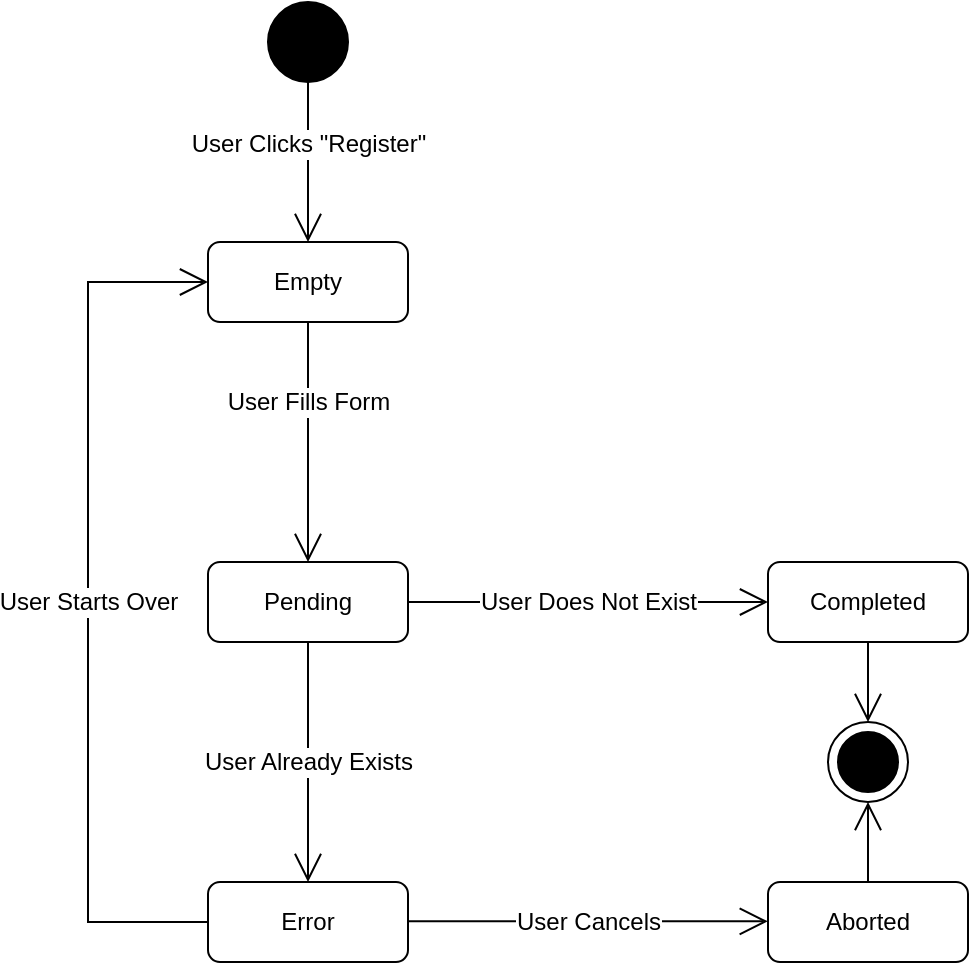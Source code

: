 <mxfile>
    <diagram id="pnjYEdLZYYBWFfkv9bqL" name="Page-1">
        <mxGraphModel dx="708" dy="532" grid="1" gridSize="10" guides="1" tooltips="1" connect="1" arrows="1" fold="1" page="1" pageScale="1" pageWidth="827" pageHeight="1169" math="0" shadow="0">
            <root>
                <mxCell id="0"/>
                <mxCell id="1" parent="0"/>
                <mxCell id="4" value="" style="shape=ellipse;html=1;fillColor=#000000;fontSize=18;fontColor=#000000;strokeColor=#000000;" vertex="1" parent="1">
                    <mxGeometry x="280" width="40" height="40" as="geometry"/>
                </mxCell>
                <mxCell id="5" value="" style="shape=mxgraph.sysml.actFinal;html=1;verticalLabelPosition=bottom;labelBackgroundColor=#ffffff;verticalAlign=top;fontColor=#000000;fillColor=#FFFFFF;strokeColor=#000000;" vertex="1" parent="1">
                    <mxGeometry x="560" y="360" width="40" height="40" as="geometry"/>
                </mxCell>
                <mxCell id="6" value="Pending" style="shape=rect;rounded=1;html=1;whiteSpace=wrap;align=center;fontColor=#000000;fillColor=#ffffff;strokeColor=#000000;" vertex="1" parent="1">
                    <mxGeometry x="250" y="280" width="100" height="40" as="geometry"/>
                </mxCell>
                <mxCell id="7" value="" style="edgeStyle=elbowEdgeStyle;html=1;elbow=horizontal;align=right;verticalAlign=bottom;rounded=0;labelBackgroundColor=none;endArrow=open;endSize=12;exitX=0.5;exitY=1;fontColor=#000000;strokeColor=#000000;entryX=0.5;entryY=0;entryDx=0;entryDy=0;" edge="1" parent="1" source="6" target="12">
                    <mxGeometry relative="1" as="geometry">
                        <mxPoint x="299.5" y="340" as="sourcePoint"/>
                        <mxPoint x="300" y="400" as="targetPoint"/>
                        <Array as="points"/>
                    </mxGeometry>
                </mxCell>
                <mxCell id="8" value="User Already Exists" style="text;html=1;resizable=0;points=[];align=center;verticalAlign=middle;labelBackgroundColor=#ffffff;fontColor=#000000;" vertex="1" connectable="0" parent="7">
                    <mxGeometry y="-9" relative="1" as="geometry">
                        <mxPoint x="9" as="offset"/>
                    </mxGeometry>
                </mxCell>
                <mxCell id="24" style="edgeStyle=elbowEdgeStyle;html=1;elbow=horizontal;align=right;verticalAlign=bottom;rounded=0;labelBackgroundColor=none;endArrow=open;endSize=12;exitX=0;exitY=0.5;fontColor=#000000;strokeColor=#000000;exitDx=0;exitDy=0;entryX=0;entryY=0.5;entryDx=0;entryDy=0;" edge="1" parent="1" source="12" target="18">
                    <mxGeometry relative="1" as="geometry">
                        <Array as="points">
                            <mxPoint x="190" y="310"/>
                        </Array>
                    </mxGeometry>
                </mxCell>
                <mxCell id="12" value="Error" style="shape=rect;rounded=1;html=1;whiteSpace=wrap;align=center;fontColor=#000000;fillColor=#ffffff;strokeColor=#000000;" vertex="1" parent="1">
                    <mxGeometry x="250" y="440" width="100" height="40" as="geometry"/>
                </mxCell>
                <mxCell id="13" value="Completed" style="shape=rect;rounded=1;html=1;whiteSpace=wrap;align=center;fontColor=#000000;fillColor=#ffffff;strokeColor=#000000;" vertex="1" parent="1">
                    <mxGeometry x="530" y="280" width="100" height="40" as="geometry"/>
                </mxCell>
                <mxCell id="14" value="" style="edgeStyle=elbowEdgeStyle;html=1;elbow=horizontal;align=right;verticalAlign=bottom;rounded=0;labelBackgroundColor=none;endArrow=open;endSize=12;exitX=0.5;exitY=1;fontColor=#000000;strokeColor=#000000;exitDx=0;exitDy=0;entryX=0;entryY=0.5;entryDx=0;entryDy=0;" edge="1" parent="1" target="13">
                    <mxGeometry relative="1" as="geometry">
                        <mxPoint x="350.08" y="300" as="sourcePoint"/>
                        <mxPoint x="349.58" y="380" as="targetPoint"/>
                        <Array as="points"/>
                    </mxGeometry>
                </mxCell>
                <mxCell id="15" value="User Does Not Exist" style="text;html=1;resizable=0;points=[];align=center;verticalAlign=middle;labelBackgroundColor=#ffffff;fontColor=#000000;" vertex="1" connectable="0" parent="14">
                    <mxGeometry y="-9" relative="1" as="geometry">
                        <mxPoint y="-9" as="offset"/>
                    </mxGeometry>
                </mxCell>
                <mxCell id="16" value="" style="edgeStyle=elbowEdgeStyle;html=1;align=right;verticalAlign=bottom;rounded=0;labelBackgroundColor=none;endArrow=open;endSize=12;exitX=0.5;exitY=1;fontColor=#000000;strokeColor=#000000;exitDx=0;exitDy=0;" edge="1" parent="1" source="18">
                    <mxGeometry relative="1" as="geometry">
                        <mxPoint x="299.58" y="200" as="sourcePoint"/>
                        <mxPoint x="299.58" y="280" as="targetPoint"/>
                    </mxGeometry>
                </mxCell>
                <mxCell id="17" value="User Fills Form" style="text;html=1;resizable=0;points=[];align=center;verticalAlign=middle;labelBackgroundColor=#ffffff;fontColor=#000000;" vertex="1" connectable="0" parent="16">
                    <mxGeometry y="-9" relative="1" as="geometry">
                        <mxPoint x="9" y="-20" as="offset"/>
                    </mxGeometry>
                </mxCell>
                <mxCell id="18" value="Empty" style="shape=rect;rounded=1;html=1;whiteSpace=wrap;align=center;fontColor=#000000;fillColor=#ffffff;strokeColor=#000000;" vertex="1" parent="1">
                    <mxGeometry x="250" y="120" width="100" height="40" as="geometry"/>
                </mxCell>
                <mxCell id="21" value="" style="edgeStyle=elbowEdgeStyle;html=1;elbow=horizontal;align=right;verticalAlign=bottom;rounded=0;labelBackgroundColor=none;endArrow=open;endSize=12;fontColor=#000000;strokeColor=#000000;" edge="1" parent="1">
                    <mxGeometry relative="1" as="geometry">
                        <mxPoint x="580" y="320" as="sourcePoint"/>
                        <mxPoint x="580" y="360" as="targetPoint"/>
                        <Array as="points"/>
                    </mxGeometry>
                </mxCell>
                <mxCell id="25" value="" style="edgeStyle=elbowEdgeStyle;html=1;elbow=horizontal;align=right;verticalAlign=bottom;rounded=0;labelBackgroundColor=none;endArrow=open;endSize=12;fontColor=#000000;strokeColor=#000000;entryX=0.5;entryY=0;entryDx=0;entryDy=0;exitX=0.5;exitY=1;exitDx=0;exitDy=0;" edge="1" parent="1" source="4" target="18">
                    <mxGeometry relative="1" as="geometry">
                        <mxPoint x="90" y="140" as="sourcePoint"/>
                        <mxPoint x="250" y="139.58" as="targetPoint"/>
                        <Array as="points">
                            <mxPoint x="300" y="100"/>
                        </Array>
                    </mxGeometry>
                </mxCell>
                <mxCell id="26" value="User Clicks &quot;Register&quot;" style="text;html=1;resizable=0;points=[];align=center;verticalAlign=middle;labelBackgroundColor=#ffffff;fontColor=#000000;" vertex="1" connectable="0" parent="25">
                    <mxGeometry y="-9" relative="1" as="geometry">
                        <mxPoint x="9" y="-9" as="offset"/>
                    </mxGeometry>
                </mxCell>
                <mxCell id="27" value="User Starts Over" style="text;html=1;resizable=0;points=[];align=center;verticalAlign=middle;labelBackgroundColor=#ffffff;fontColor=#000000;" vertex="1" connectable="0" parent="1">
                    <mxGeometry x="190" y="300" as="geometry"/>
                </mxCell>
                <mxCell id="28" value="Aborted" style="shape=rect;rounded=1;html=1;whiteSpace=wrap;align=center;fontColor=#000000;fillColor=#ffffff;strokeColor=#000000;" vertex="1" parent="1">
                    <mxGeometry x="530" y="440" width="100" height="40" as="geometry"/>
                </mxCell>
                <mxCell id="29" value="" style="edgeStyle=elbowEdgeStyle;html=1;elbow=horizontal;align=right;verticalAlign=bottom;rounded=0;labelBackgroundColor=none;endArrow=open;endSize=12;exitX=0.5;exitY=1;fontColor=#000000;strokeColor=#000000;exitDx=0;exitDy=0;entryX=0;entryY=0.5;entryDx=0;entryDy=0;" edge="1" parent="1">
                    <mxGeometry relative="1" as="geometry">
                        <mxPoint x="350.0" y="459.66" as="sourcePoint"/>
                        <mxPoint x="529.92" y="459.66" as="targetPoint"/>
                        <Array as="points"/>
                    </mxGeometry>
                </mxCell>
                <mxCell id="30" value="User Cancels" style="text;html=1;resizable=0;points=[];align=center;verticalAlign=middle;labelBackgroundColor=#ffffff;fontColor=#000000;" vertex="1" connectable="0" parent="29">
                    <mxGeometry y="-9" relative="1" as="geometry">
                        <mxPoint y="-9" as="offset"/>
                    </mxGeometry>
                </mxCell>
                <mxCell id="32" value="" style="edgeStyle=elbowEdgeStyle;html=1;elbow=horizontal;align=right;verticalAlign=bottom;rounded=0;labelBackgroundColor=none;endArrow=open;endSize=12;fontColor=#000000;strokeColor=#000000;entryX=0.5;entryY=1;entryDx=0;entryDy=0;entryPerimeter=0;exitX=0.5;exitY=0;exitDx=0;exitDy=0;" edge="1" parent="1" source="28" target="5">
                    <mxGeometry relative="1" as="geometry">
                        <mxPoint x="530.13" y="400.0" as="sourcePoint"/>
                        <mxPoint x="530.13" y="440.0" as="targetPoint"/>
                        <Array as="points"/>
                    </mxGeometry>
                </mxCell>
            </root>
        </mxGraphModel>
    </diagram>
</mxfile>